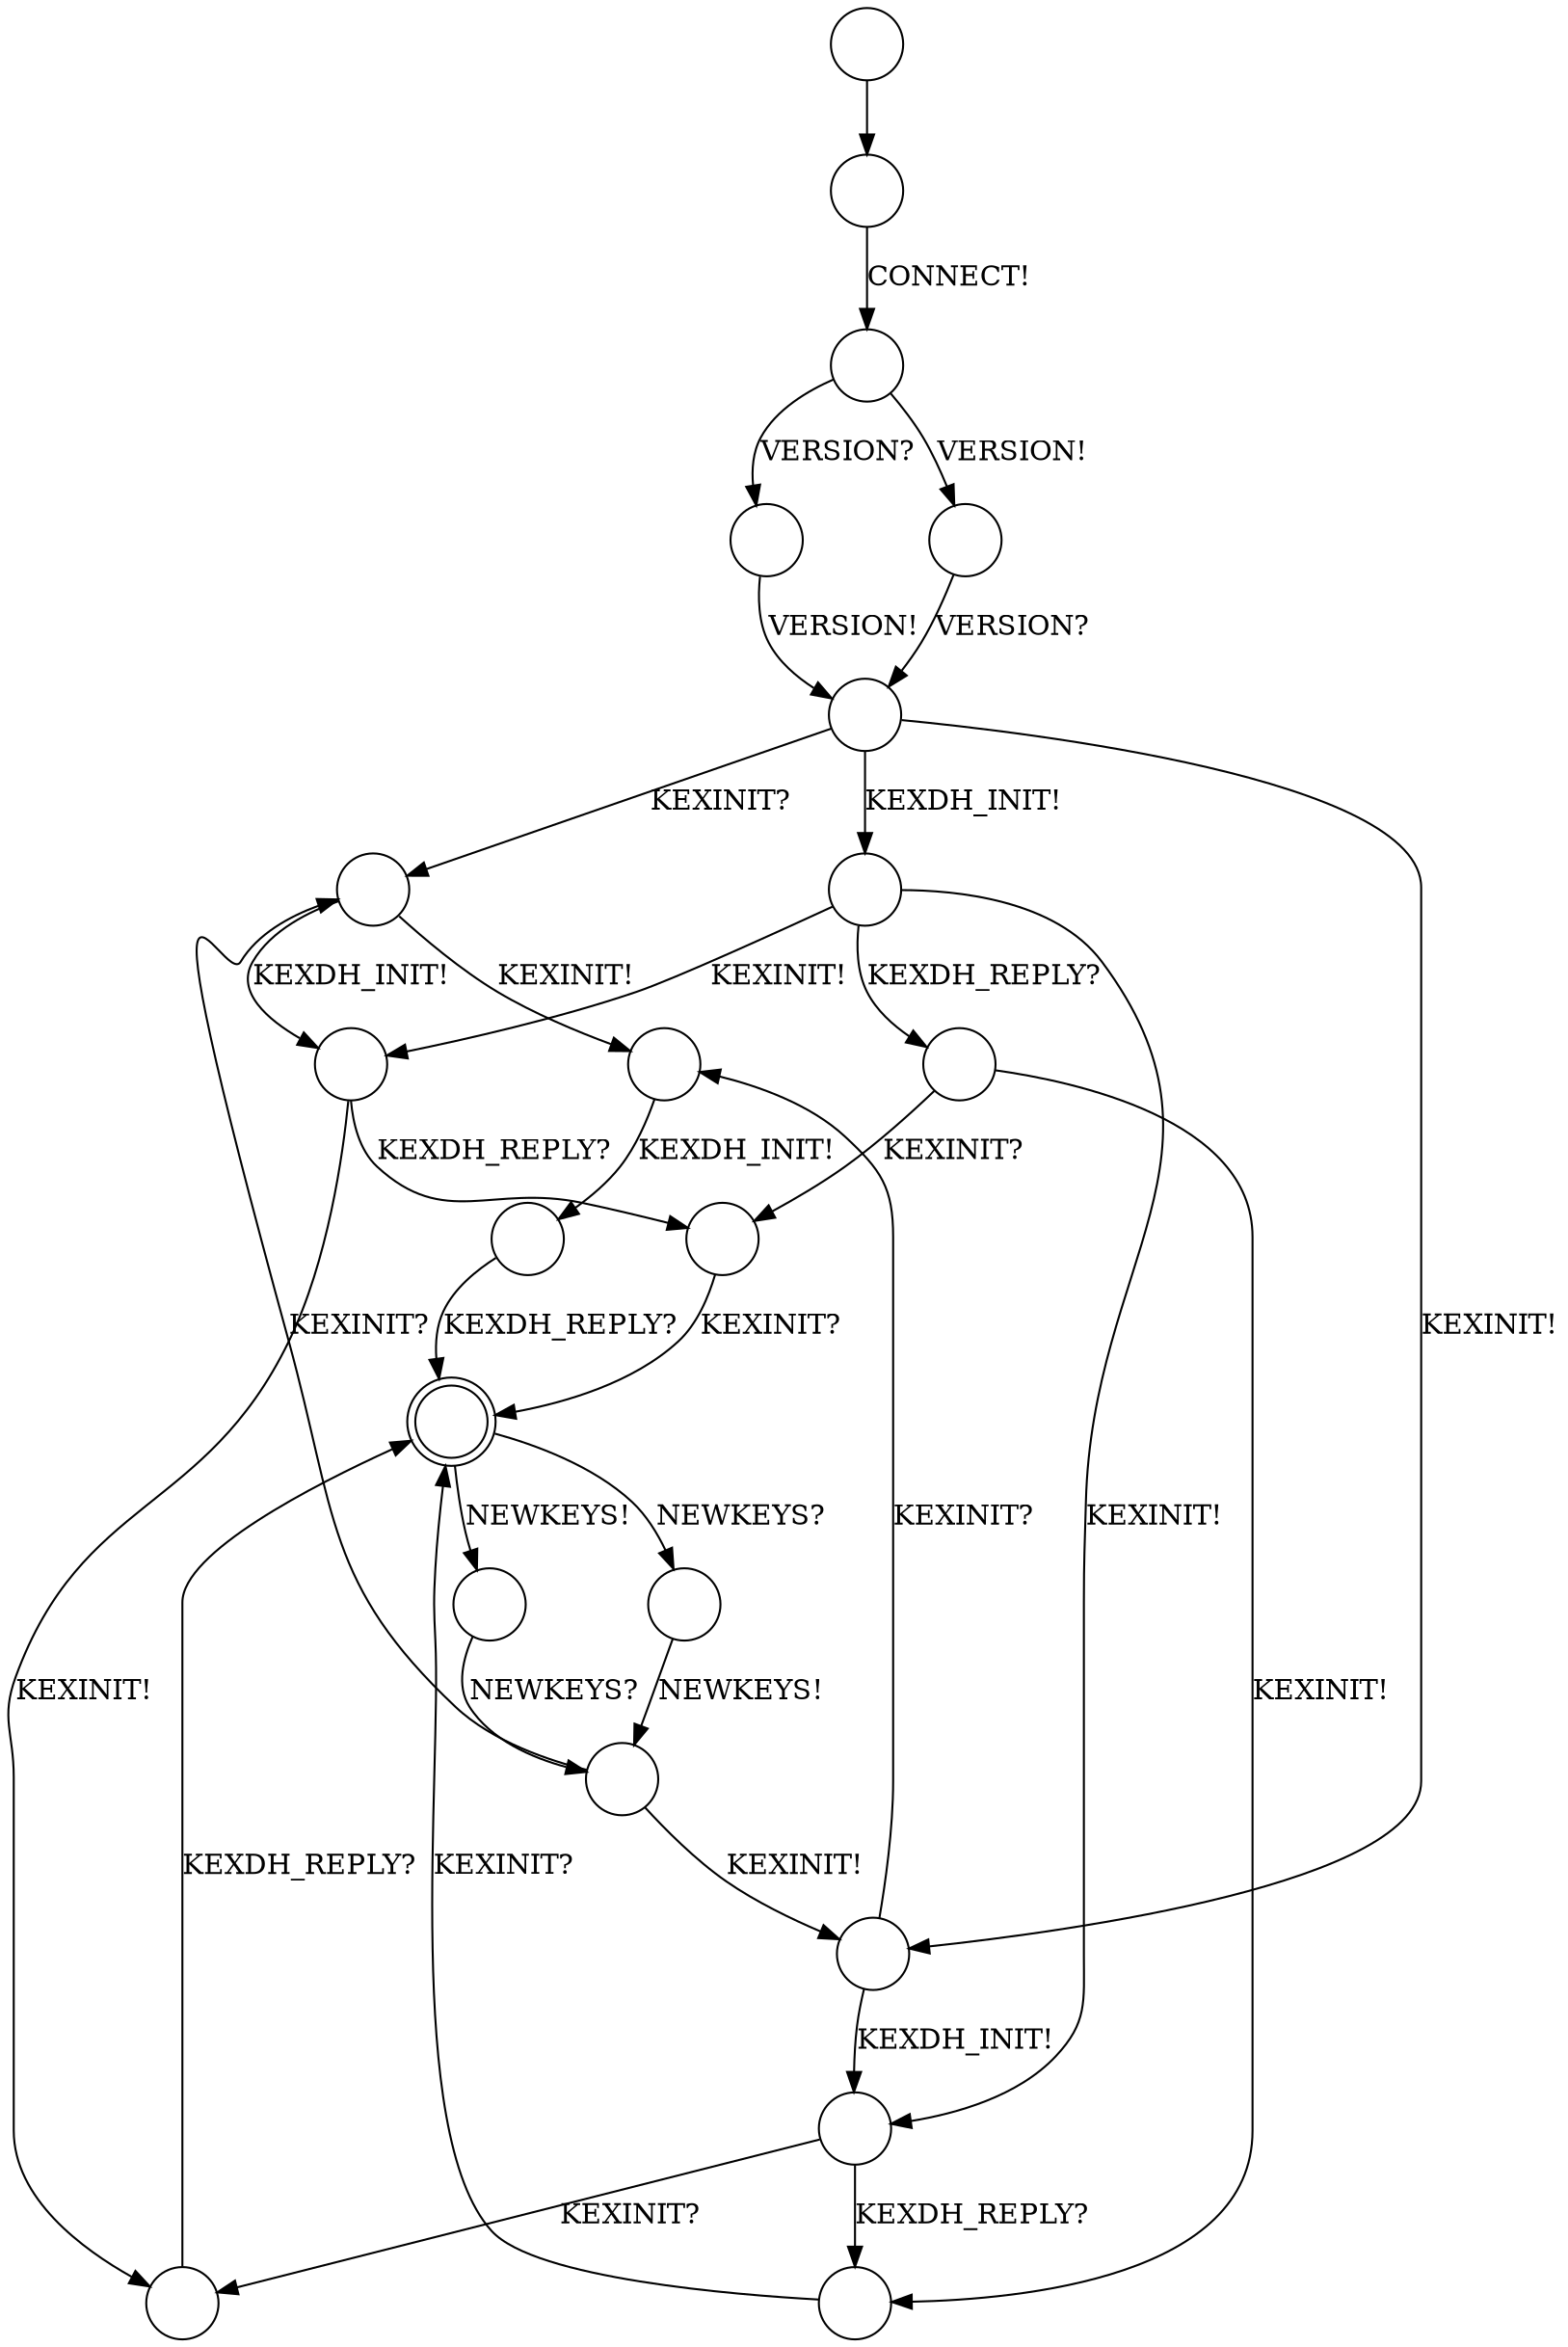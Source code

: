 digraph Automaton {
0 [shape=circle,label=""];
1 [shape=circle,label=""]
2 [shape=circle,label=""]
3 [shape=circle,label=""]
4 [shape=circle,label=""]
5 [shape=circle,label=""]
6 [shape=circle,label=""]
7 [shape=circle,label=""]
8 [shape=circle,label=""]
9 [shape=circle,label=""]
10 [shape=circle,label=""]
11 [shape=circle,label=""]
12 [shape=circle,label=""]
13 [shape=circle,label=""]
14 [shape=circle,label=""]
15 [shape=circle,label=""]
16 [shape=circle,label=""]
17 [shape=doublecircle,label=""]
18 [shape=circle,label=""]
19 [shape=circle,label=""]
20 [shape=circle,label=""]
0 -> 1
1 -> 2 [label="CONNECT!"]
2 -> 3 [label="VERSION?"]
2 -> 4 [label="VERSION!"]
3 -> 5 [label="VERSION!"]
4 -> 5 [label="VERSION?"]
5 -> 6 [label="KEXINIT?"]
5 -> 8 [label="KEXDH_INIT!"]
5 -> 7 [label="KEXINIT!"]
6 -> 9 [label="KEXINIT!"]
6 -> 10 [label="KEXDH_INIT!"]
7 -> 9 [label="KEXINIT?"]
7 -> 11 [label="KEXDH_INIT!"]
8 -> 10 [label="KEXINIT!"]
8 -> 12 [label="KEXDH_REPLY?"]
8 -> 11 [label="KEXINIT!"]
9 -> 13 [label="KEXDH_INIT!"]
10 -> 14 [label="KEXINIT!"]
10 -> 15 [label="KEXDH_REPLY?"]
11 -> 14 [label="KEXINIT?"]
11 -> 16 [label="KEXDH_REPLY?"]
12 -> 15 [label="KEXINIT?"]
12 -> 16 [label="KEXINIT!"]
13 -> 17 [label="KEXDH_REPLY?"]
14 -> 17 [label="KEXDH_REPLY?"]
15 -> 17 [label="KEXINIT?"]
16 -> 17 [label="KEXINIT?"]
17 -> 18 [label="NEWKEYS?"]
17 -> 19 [label="NEWKEYS!"]
18 -> 20 [label="NEWKEYS!"]
19 -> 20 [label="NEWKEYS?"]
20 -> 7 [label="KEXINIT!"]
20 -> 6 [label="KEXINIT?"]
}